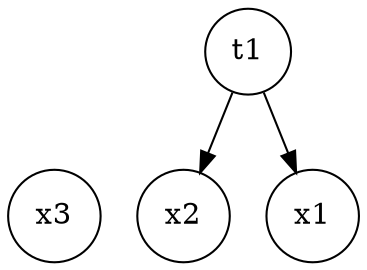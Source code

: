 digraph G{
	node[shape=circle]
        t0[label="x3"]
	tt1[label="t1"];
	tt1x1[label="x2"];
	tt1x2[label="x1"];
	{rank=same t0->tt1x1->tt1x2[style=invis]}
	tt1->tt1x1;
	tt1->tt1x2;
}